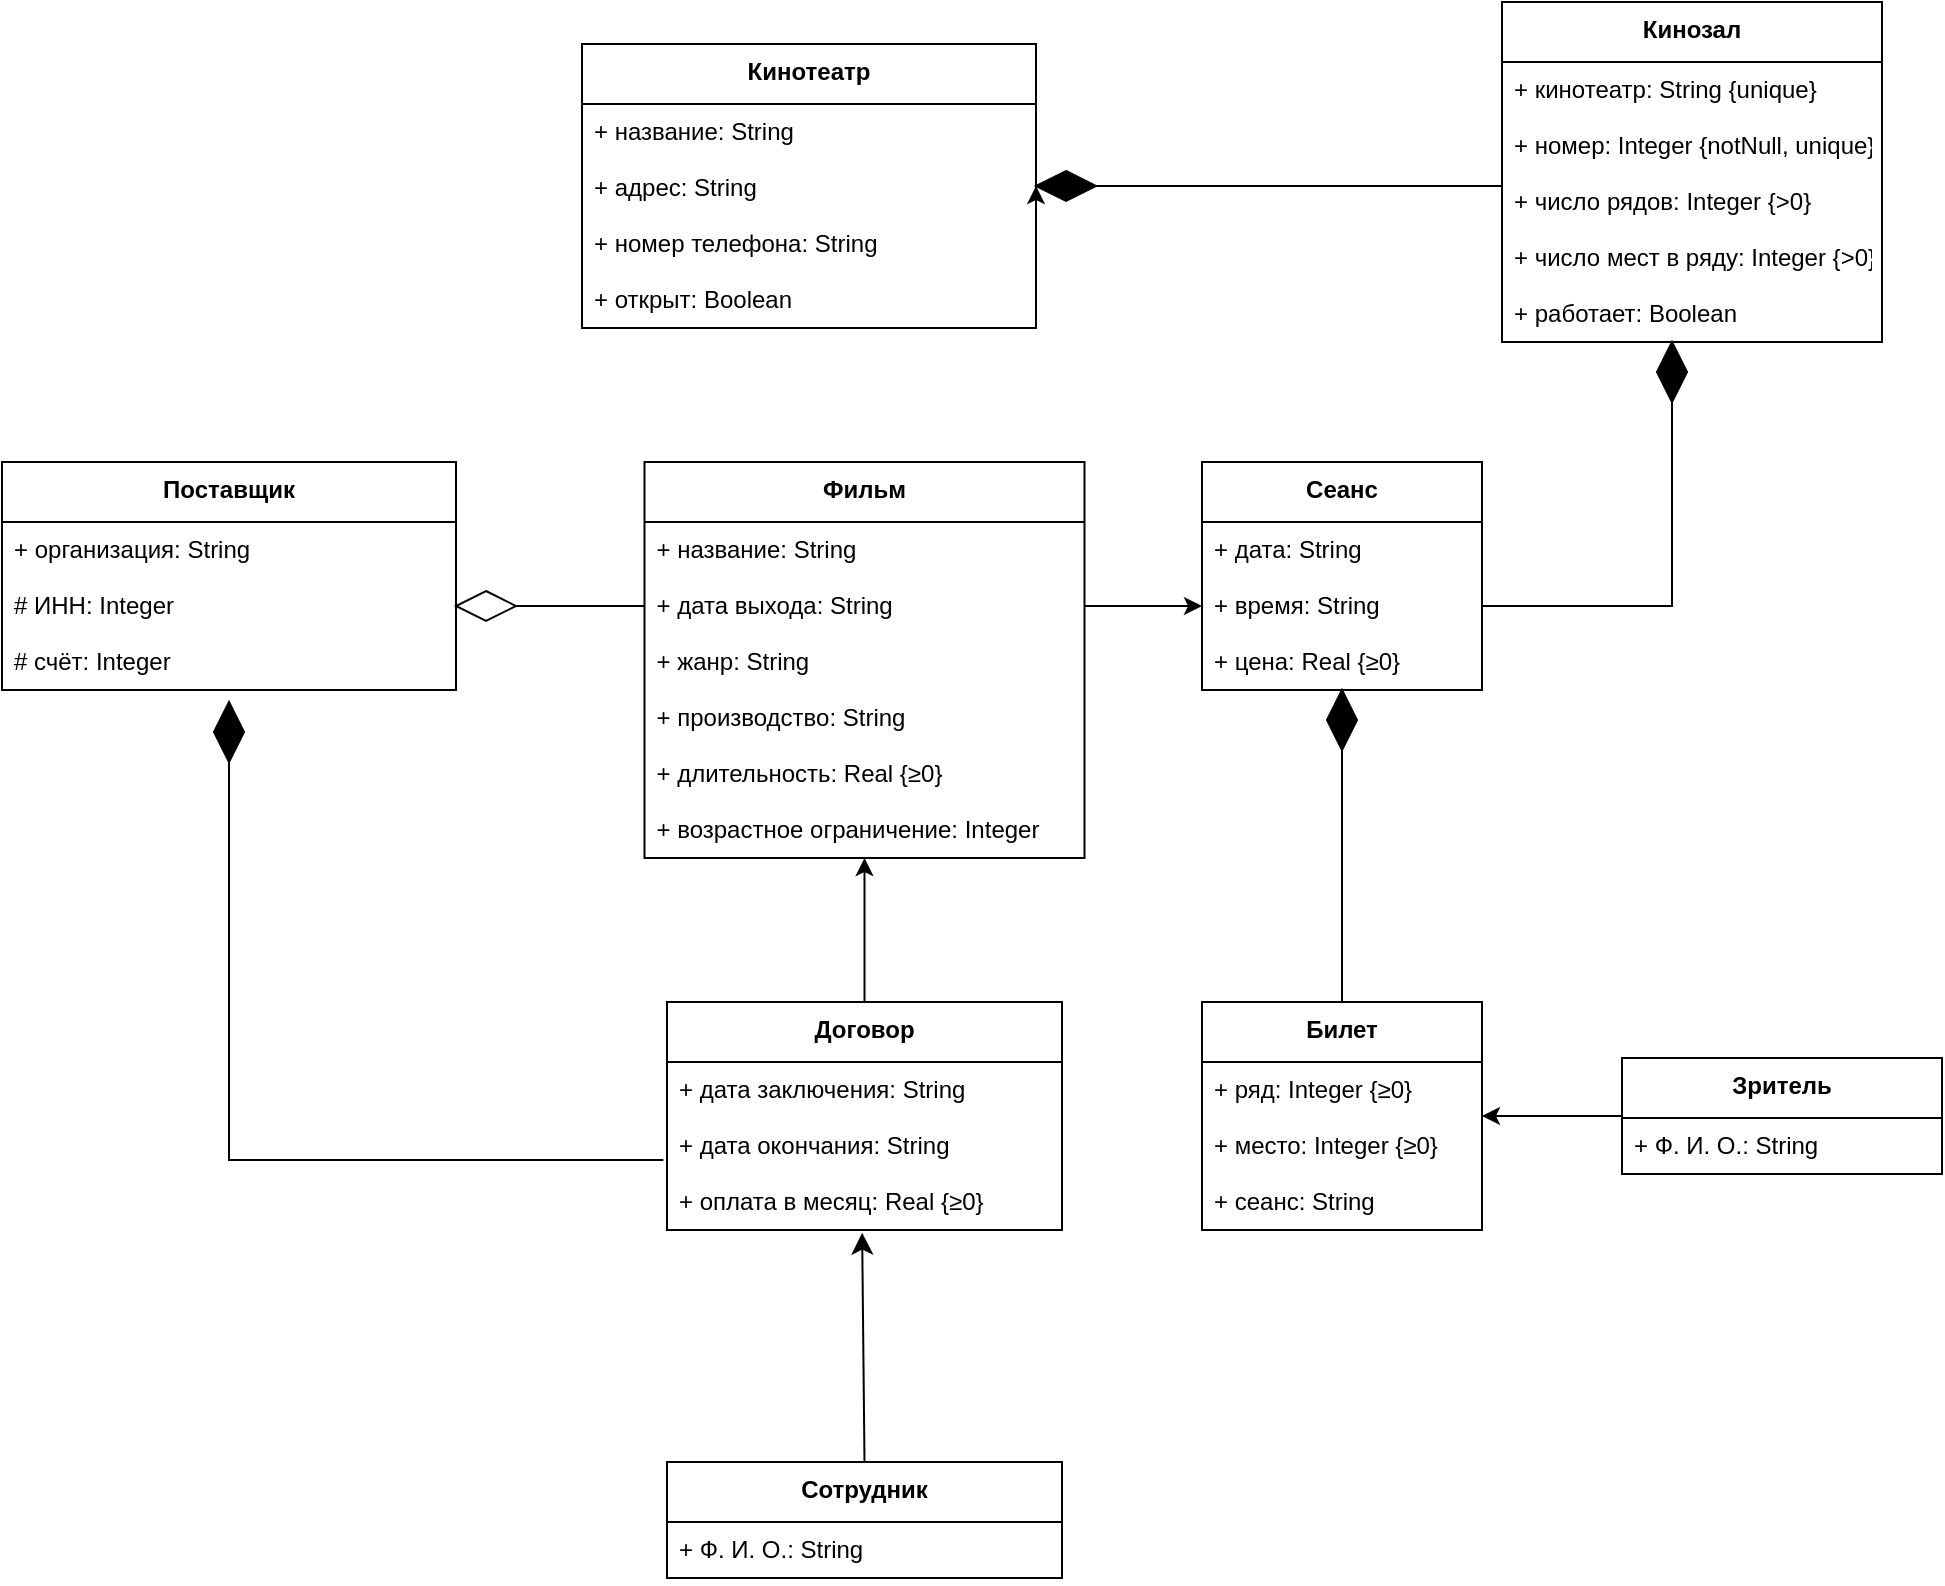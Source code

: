 <mxfile version="24.7.17">
  <diagram name="Страница — 1" id="wiB0xdLLIhYN8P5Gtzej">
    <mxGraphModel dx="1237" dy="730" grid="1" gridSize="10" guides="1" tooltips="1" connect="1" arrows="1" fold="1" page="1" pageScale="1" pageWidth="827" pageHeight="1169" math="0" shadow="0">
      <root>
        <mxCell id="0" />
        <mxCell id="1" parent="0" />
        <mxCell id="2" value="Кинотеатр" style="swimlane;fontStyle=1;align=center;verticalAlign=top;childLayout=stackLayout;horizontal=1;startSize=30;horizontalStack=0;resizeParent=1;resizeParentMax=0;resizeLast=0;collapsible=0;marginBottom=0;" parent="1" vertex="1">
          <mxGeometry x="120" y="81" width="227" height="142" as="geometry" />
        </mxCell>
        <mxCell id="3" value="+ название: String" style="text;strokeColor=none;fillColor=none;align=left;verticalAlign=top;spacingLeft=4;spacingRight=4;overflow=hidden;rotatable=0;points=[[0,0.5],[1,0.5]];portConstraint=eastwest;" parent="2" vertex="1">
          <mxGeometry y="30" width="227" height="28" as="geometry" />
        </mxCell>
        <mxCell id="4" value="+ адрес: String" style="text;strokeColor=none;fillColor=none;align=left;verticalAlign=top;spacingLeft=4;spacingRight=4;overflow=hidden;rotatable=0;points=[[0,0.5],[1,0.5]];portConstraint=eastwest;" parent="2" vertex="1">
          <mxGeometry y="58" width="227" height="28" as="geometry" />
        </mxCell>
        <mxCell id="5" value="+ номер телефона: String" style="text;strokeColor=none;fillColor=none;align=left;verticalAlign=top;spacingLeft=4;spacingRight=4;overflow=hidden;rotatable=0;points=[[0,0.5],[1,0.5]];portConstraint=eastwest;" parent="2" vertex="1">
          <mxGeometry y="86" width="227" height="28" as="geometry" />
        </mxCell>
        <mxCell id="vVGNaH5bN_ZbgL46CGYj-31" value="+ открыт: Boolean" style="text;strokeColor=none;fillColor=none;align=left;verticalAlign=top;spacingLeft=4;spacingRight=4;overflow=hidden;rotatable=0;points=[[0,0.5],[1,0.5]];portConstraint=eastwest;" parent="2" vertex="1">
          <mxGeometry y="114" width="227" height="28" as="geometry" />
        </mxCell>
        <mxCell id="q_-b5fSHFq03yZxw9WrV-7" value="Кинозал" style="swimlane;fontStyle=1;align=center;verticalAlign=top;childLayout=stackLayout;horizontal=1;startSize=30;horizontalStack=0;resizeParent=1;resizeParentMax=0;resizeLast=0;collapsible=0;marginBottom=0;" parent="1" vertex="1">
          <mxGeometry x="580" y="60" width="190" height="170" as="geometry" />
        </mxCell>
        <mxCell id="q_-b5fSHFq03yZxw9WrV-9" value="+ кинотеатр: String {unique}" style="text;strokeColor=none;fillColor=none;align=left;verticalAlign=top;spacingLeft=4;spacingRight=4;overflow=hidden;rotatable=0;points=[[0,0.5],[1,0.5]];portConstraint=eastwest;" parent="q_-b5fSHFq03yZxw9WrV-7" vertex="1">
          <mxGeometry y="30" width="190" height="28" as="geometry" />
        </mxCell>
        <mxCell id="q_-b5fSHFq03yZxw9WrV-8" value="+ номер: Integer {notNull, unique}." style="text;strokeColor=none;fillColor=none;align=left;verticalAlign=top;spacingLeft=4;spacingRight=4;overflow=hidden;rotatable=0;points=[[0,0.5],[1,0.5]];portConstraint=eastwest;" parent="q_-b5fSHFq03yZxw9WrV-7" vertex="1">
          <mxGeometry y="58" width="190" height="28" as="geometry" />
        </mxCell>
        <mxCell id="q_-b5fSHFq03yZxw9WrV-10" value="+ число рядов: Integer {&gt;0}" style="text;strokeColor=none;fillColor=none;align=left;verticalAlign=top;spacingLeft=4;spacingRight=4;overflow=hidden;rotatable=0;points=[[0,0.5],[1,0.5]];portConstraint=eastwest;" parent="q_-b5fSHFq03yZxw9WrV-7" vertex="1">
          <mxGeometry y="86" width="190" height="28" as="geometry" />
        </mxCell>
        <mxCell id="q_-b5fSHFq03yZxw9WrV-18" value="+ число мест в ряду: Integer {&gt;0}" style="text;strokeColor=none;fillColor=none;align=left;verticalAlign=top;spacingLeft=4;spacingRight=4;overflow=hidden;rotatable=0;points=[[0,0.5],[1,0.5]];portConstraint=eastwest;" parent="q_-b5fSHFq03yZxw9WrV-7" vertex="1">
          <mxGeometry y="114" width="190" height="28" as="geometry" />
        </mxCell>
        <mxCell id="vVGNaH5bN_ZbgL46CGYj-28" value="+ работает: Boolean" style="text;strokeColor=none;fillColor=none;align=left;verticalAlign=top;spacingLeft=4;spacingRight=4;overflow=hidden;rotatable=0;points=[[0,0.5],[1,0.5]];portConstraint=eastwest;" parent="q_-b5fSHFq03yZxw9WrV-7" vertex="1">
          <mxGeometry y="142" width="190" height="28" as="geometry" />
        </mxCell>
        <mxCell id="q_-b5fSHFq03yZxw9WrV-12" value="Фильм" style="swimlane;fontStyle=1;align=center;verticalAlign=top;childLayout=stackLayout;horizontal=1;startSize=30;horizontalStack=0;resizeParent=1;resizeParentMax=0;resizeLast=0;collapsible=0;marginBottom=0;" parent="1" vertex="1">
          <mxGeometry x="151.25" y="290" width="220" height="198" as="geometry" />
        </mxCell>
        <mxCell id="q_-b5fSHFq03yZxw9WrV-13" value="+ название: String" style="text;strokeColor=none;fillColor=none;align=left;verticalAlign=top;spacingLeft=4;spacingRight=4;overflow=hidden;rotatable=0;points=[[0,0.5],[1,0.5]];portConstraint=eastwest;" parent="q_-b5fSHFq03yZxw9WrV-12" vertex="1">
          <mxGeometry y="30" width="220" height="28" as="geometry" />
        </mxCell>
        <mxCell id="q_-b5fSHFq03yZxw9WrV-14" value="+ дата выхода: String" style="text;strokeColor=none;fillColor=none;align=left;verticalAlign=top;spacingLeft=4;spacingRight=4;overflow=hidden;rotatable=0;points=[[0,0.5],[1,0.5]];portConstraint=eastwest;" parent="q_-b5fSHFq03yZxw9WrV-12" vertex="1">
          <mxGeometry y="58" width="220" height="28" as="geometry" />
        </mxCell>
        <mxCell id="q_-b5fSHFq03yZxw9WrV-15" value="+ жанр: String" style="text;strokeColor=none;fillColor=none;align=left;verticalAlign=top;spacingLeft=4;spacingRight=4;overflow=hidden;rotatable=0;points=[[0,0.5],[1,0.5]];portConstraint=eastwest;" parent="q_-b5fSHFq03yZxw9WrV-12" vertex="1">
          <mxGeometry y="86" width="220" height="28" as="geometry" />
        </mxCell>
        <mxCell id="vVGNaH5bN_ZbgL46CGYj-25" value="+ производство: String" style="text;strokeColor=none;fillColor=none;align=left;verticalAlign=top;spacingLeft=4;spacingRight=4;overflow=hidden;rotatable=0;points=[[0,0.5],[1,0.5]];portConstraint=eastwest;" parent="q_-b5fSHFq03yZxw9WrV-12" vertex="1">
          <mxGeometry y="114" width="220" height="28" as="geometry" />
        </mxCell>
        <mxCell id="vVGNaH5bN_ZbgL46CGYj-26" value="+ длительность: Real {≥0}" style="text;strokeColor=none;fillColor=none;align=left;verticalAlign=top;spacingLeft=4;spacingRight=4;overflow=hidden;rotatable=0;points=[[0,0.5],[1,0.5]];portConstraint=eastwest;" parent="q_-b5fSHFq03yZxw9WrV-12" vertex="1">
          <mxGeometry y="142" width="220" height="28" as="geometry" />
        </mxCell>
        <mxCell id="yL_lYO62eZ4KJwtUH8HO-12" value="+ возрастное ограничение: Integer" style="text;strokeColor=none;fillColor=none;align=left;verticalAlign=top;spacingLeft=4;spacingRight=4;overflow=hidden;rotatable=0;points=[[0,0.5],[1,0.5]];portConstraint=eastwest;" vertex="1" parent="q_-b5fSHFq03yZxw9WrV-12">
          <mxGeometry y="170" width="220" height="28" as="geometry" />
        </mxCell>
        <mxCell id="q_-b5fSHFq03yZxw9WrV-44" style="edgeStyle=orthogonalEdgeStyle;rounded=0;orthogonalLoop=1;jettySize=auto;html=1;exitX=1;exitY=0.5;exitDx=0;exitDy=0;endArrow=none;endFill=0;" parent="1" source="Hnir3Y5sHZOj_dVIKYjc-41" target="q_-b5fSHFq03yZxw9WrV-31" edge="1">
          <mxGeometry relative="1" as="geometry" />
        </mxCell>
        <mxCell id="q_-b5fSHFq03yZxw9WrV-26" value="Сеанс" style="swimlane;fontStyle=1;align=center;verticalAlign=top;childLayout=stackLayout;horizontal=1;startSize=30;horizontalStack=0;resizeParent=1;resizeParentMax=0;resizeLast=0;collapsible=0;marginBottom=0;" parent="1" vertex="1">
          <mxGeometry x="430" y="290" width="140" height="114" as="geometry" />
        </mxCell>
        <mxCell id="q_-b5fSHFq03yZxw9WrV-27" value="+ дата: String" style="text;strokeColor=none;fillColor=none;align=left;verticalAlign=top;spacingLeft=4;spacingRight=4;overflow=hidden;rotatable=0;points=[[0,0.5],[1,0.5]];portConstraint=eastwest;" parent="q_-b5fSHFq03yZxw9WrV-26" vertex="1">
          <mxGeometry y="30" width="140" height="28" as="geometry" />
        </mxCell>
        <mxCell id="q_-b5fSHFq03yZxw9WrV-28" value="+ время: String" style="text;strokeColor=none;fillColor=none;align=left;verticalAlign=top;spacingLeft=4;spacingRight=4;overflow=hidden;rotatable=0;points=[[0,0.5],[1,0.5]];portConstraint=eastwest;" parent="q_-b5fSHFq03yZxw9WrV-26" vertex="1">
          <mxGeometry y="58" width="140" height="28" as="geometry" />
        </mxCell>
        <mxCell id="q_-b5fSHFq03yZxw9WrV-29" value="+ цена: Real {≥0}&#xa;" style="text;strokeColor=none;fillColor=none;align=left;verticalAlign=top;spacingLeft=4;spacingRight=4;overflow=hidden;rotatable=0;points=[[0,0.5],[1,0.5]];portConstraint=eastwest;" parent="q_-b5fSHFq03yZxw9WrV-26" vertex="1">
          <mxGeometry y="86" width="140" height="28" as="geometry" />
        </mxCell>
        <mxCell id="q_-b5fSHFq03yZxw9WrV-31" value="Билет" style="swimlane;fontStyle=1;align=center;verticalAlign=top;childLayout=stackLayout;horizontal=1;startSize=30;horizontalStack=0;resizeParent=1;resizeParentMax=0;resizeLast=0;collapsible=0;marginBottom=0;" parent="1" vertex="1">
          <mxGeometry x="430" y="560" width="140" height="114" as="geometry" />
        </mxCell>
        <mxCell id="q_-b5fSHFq03yZxw9WrV-33" value="+ ряд: Integer {≥0}" style="text;strokeColor=none;fillColor=none;align=left;verticalAlign=top;spacingLeft=4;spacingRight=4;overflow=hidden;rotatable=0;points=[[0,0.5],[1,0.5]];portConstraint=eastwest;" parent="q_-b5fSHFq03yZxw9WrV-31" vertex="1">
          <mxGeometry y="30" width="140" height="28" as="geometry" />
        </mxCell>
        <mxCell id="q_-b5fSHFq03yZxw9WrV-34" value="+ место: Integer {≥0}" style="text;strokeColor=none;fillColor=none;align=left;verticalAlign=top;spacingLeft=4;spacingRight=4;overflow=hidden;rotatable=0;points=[[0,0.5],[1,0.5]];portConstraint=eastwest;" parent="q_-b5fSHFq03yZxw9WrV-31" vertex="1">
          <mxGeometry y="58" width="140" height="28" as="geometry" />
        </mxCell>
        <mxCell id="yL_lYO62eZ4KJwtUH8HO-10" value="+ сеанс: String" style="text;strokeColor=none;fillColor=none;align=left;verticalAlign=top;spacingLeft=4;spacingRight=4;overflow=hidden;rotatable=0;points=[[0,0.5],[1,0.5]];portConstraint=eastwest;" vertex="1" parent="q_-b5fSHFq03yZxw9WrV-31">
          <mxGeometry y="86" width="140" height="28" as="geometry" />
        </mxCell>
        <mxCell id="q_-b5fSHFq03yZxw9WrV-36" value="Зритель" style="swimlane;fontStyle=1;align=center;verticalAlign=top;childLayout=stackLayout;horizontal=1;startSize=30;horizontalStack=0;resizeParent=1;resizeParentMax=0;resizeLast=0;collapsible=0;marginBottom=0;" parent="1" vertex="1">
          <mxGeometry x="640" y="588" width="160" height="58" as="geometry" />
        </mxCell>
        <mxCell id="q_-b5fSHFq03yZxw9WrV-37" value="+ Ф. И. О.: String" style="text;strokeColor=none;fillColor=none;align=left;verticalAlign=top;spacingLeft=4;spacingRight=4;overflow=hidden;rotatable=0;points=[[0,0.5],[1,0.5]];portConstraint=eastwest;" parent="q_-b5fSHFq03yZxw9WrV-36" vertex="1">
          <mxGeometry y="30" width="160" height="28" as="geometry" />
        </mxCell>
        <mxCell id="q_-b5fSHFq03yZxw9WrV-43" style="edgeStyle=orthogonalEdgeStyle;rounded=0;orthogonalLoop=1;jettySize=auto;html=1;exitX=1;exitY=0.5;exitDx=0;exitDy=0;entryX=1;entryY=0.5;entryDx=0;entryDy=0;endArrow=none;endFill=0;" parent="1" source="q_-b5fSHFq03yZxw9WrV-28" target="Hnir3Y5sHZOj_dVIKYjc-28" edge="1">
          <mxGeometry relative="1" as="geometry" />
        </mxCell>
        <mxCell id="q_-b5fSHFq03yZxw9WrV-46" style="edgeStyle=orthogonalEdgeStyle;rounded=0;orthogonalLoop=1;jettySize=auto;html=1;exitX=1;exitY=0.5;exitDx=0;exitDy=0;entryX=0;entryY=0.5;entryDx=0;entryDy=0;" parent="1" source="q_-b5fSHFq03yZxw9WrV-14" edge="1" target="q_-b5fSHFq03yZxw9WrV-28">
          <mxGeometry relative="1" as="geometry">
            <mxPoint x="370" y="410" as="sourcePoint" />
            <mxPoint x="390" y="370" as="targetPoint" />
          </mxGeometry>
        </mxCell>
        <mxCell id="Hnir3Y5sHZOj_dVIKYjc-6" value="Сотрудник" style="swimlane;fontStyle=1;align=center;verticalAlign=top;childLayout=stackLayout;horizontal=1;startSize=30;horizontalStack=0;resizeParent=1;resizeParentMax=0;resizeLast=0;collapsible=0;marginBottom=0;" parent="1" vertex="1">
          <mxGeometry x="162.5" y="790" width="197.5" height="58" as="geometry" />
        </mxCell>
        <mxCell id="Hnir3Y5sHZOj_dVIKYjc-7" value="+ Ф. И. О.: String" style="text;strokeColor=none;fillColor=none;align=left;verticalAlign=top;spacingLeft=4;spacingRight=4;overflow=hidden;rotatable=0;points=[[0,0.5],[1,0.5]];portConstraint=eastwest;" parent="Hnir3Y5sHZOj_dVIKYjc-6" vertex="1">
          <mxGeometry y="30" width="197.5" height="28" as="geometry" />
        </mxCell>
        <mxCell id="Hnir3Y5sHZOj_dVIKYjc-11" value="Договор" style="swimlane;fontStyle=1;align=center;verticalAlign=top;childLayout=stackLayout;horizontal=1;startSize=30;horizontalStack=0;resizeParent=1;resizeParentMax=0;resizeLast=0;collapsible=0;marginBottom=0;" parent="1" vertex="1">
          <mxGeometry x="162.5" y="560" width="197.5" height="114" as="geometry" />
        </mxCell>
        <mxCell id="Hnir3Y5sHZOj_dVIKYjc-12" value="+ дата заключения: String" style="text;strokeColor=none;fillColor=none;align=left;verticalAlign=top;spacingLeft=4;spacingRight=4;overflow=hidden;rotatable=0;points=[[0,0.5],[1,0.5]];portConstraint=eastwest;" parent="Hnir3Y5sHZOj_dVIKYjc-11" vertex="1">
          <mxGeometry y="30" width="197.5" height="28" as="geometry" />
        </mxCell>
        <mxCell id="Hnir3Y5sHZOj_dVIKYjc-13" value="+ дата окончания: String" style="text;strokeColor=none;fillColor=none;align=left;verticalAlign=top;spacingLeft=4;spacingRight=4;overflow=hidden;rotatable=0;points=[[0,0.5],[1,0.5]];portConstraint=eastwest;" parent="Hnir3Y5sHZOj_dVIKYjc-11" vertex="1">
          <mxGeometry y="58" width="197.5" height="28" as="geometry" />
        </mxCell>
        <mxCell id="Hnir3Y5sHZOj_dVIKYjc-14" value="+ оплата в месяц: Real {≥0}" style="text;strokeColor=none;fillColor=none;align=left;verticalAlign=top;spacingLeft=4;spacingRight=4;overflow=hidden;rotatable=0;points=[[0,0.5],[1,0.5]];portConstraint=eastwest;" parent="Hnir3Y5sHZOj_dVIKYjc-11" vertex="1">
          <mxGeometry y="86" width="197.5" height="28" as="geometry" />
        </mxCell>
        <mxCell id="Hnir3Y5sHZOj_dVIKYjc-16" value="Поставщик" style="swimlane;fontStyle=1;align=center;verticalAlign=top;childLayout=stackLayout;horizontal=1;startSize=30;horizontalStack=0;resizeParent=1;resizeParentMax=0;resizeLast=0;collapsible=0;marginBottom=0;" parent="1" vertex="1">
          <mxGeometry x="-170" y="290" width="227" height="114" as="geometry" />
        </mxCell>
        <mxCell id="Hnir3Y5sHZOj_dVIKYjc-17" value="+ организация: String" style="text;strokeColor=none;fillColor=none;align=left;verticalAlign=top;spacingLeft=4;spacingRight=4;overflow=hidden;rotatable=0;points=[[0,0.5],[1,0.5]];portConstraint=eastwest;" parent="Hnir3Y5sHZOj_dVIKYjc-16" vertex="1">
          <mxGeometry y="30" width="227" height="28" as="geometry" />
        </mxCell>
        <mxCell id="Hnir3Y5sHZOj_dVIKYjc-18" value="# ИНН: Integer" style="text;strokeColor=none;fillColor=none;align=left;verticalAlign=top;spacingLeft=4;spacingRight=4;overflow=hidden;rotatable=0;points=[[0,0.5],[1,0.5]];portConstraint=eastwest;" parent="Hnir3Y5sHZOj_dVIKYjc-16" vertex="1">
          <mxGeometry y="58" width="227" height="28" as="geometry" />
        </mxCell>
        <mxCell id="Hnir3Y5sHZOj_dVIKYjc-19" value="# счёт: Integer" style="text;strokeColor=none;fillColor=none;align=left;verticalAlign=top;spacingLeft=4;spacingRight=4;overflow=hidden;rotatable=0;points=[[0,0.5],[1,0.5]];portConstraint=eastwest;" parent="Hnir3Y5sHZOj_dVIKYjc-16" vertex="1">
          <mxGeometry y="86" width="227" height="28" as="geometry" />
        </mxCell>
        <mxCell id="Hnir3Y5sHZOj_dVIKYjc-24" value="" style="edgeStyle=orthogonalEdgeStyle;rounded=0;orthogonalLoop=1;jettySize=auto;html=1;exitX=1;exitY=0.5;exitDx=0;exitDy=0;entryX=0;entryY=0.5;entryDx=0;entryDy=0;" parent="1" source="4" target="Hnir3Y5sHZOj_dVIKYjc-23" edge="1">
          <mxGeometry relative="1" as="geometry">
            <mxPoint x="580" y="152" as="targetPoint" />
            <mxPoint x="347" y="152" as="sourcePoint" />
          </mxGeometry>
        </mxCell>
        <mxCell id="Hnir3Y5sHZOj_dVIKYjc-23" value="" style="rhombus;whiteSpace=wrap;html=1;gradientColor=none;fillStyle=auto;fillColor=#000000;" parent="1" vertex="1">
          <mxGeometry x="347" y="144.5" width="30" height="15" as="geometry" />
        </mxCell>
        <mxCell id="Hnir3Y5sHZOj_dVIKYjc-28" value="" style="rhombus;whiteSpace=wrap;html=1;gradientColor=none;fillStyle=auto;fillColor=#000000;direction=south;" parent="1" vertex="1">
          <mxGeometry x="657.5" y="230" width="15" height="30" as="geometry" />
        </mxCell>
        <mxCell id="Hnir3Y5sHZOj_dVIKYjc-37" value="" style="endArrow=classic;html=1;rounded=0;entryX=0.5;entryY=1;entryDx=0;entryDy=0;exitX=0.5;exitY=0;exitDx=0;exitDy=0;" parent="1" source="Hnir3Y5sHZOj_dVIKYjc-11" target="q_-b5fSHFq03yZxw9WrV-12" edge="1">
          <mxGeometry width="50" height="50" relative="1" as="geometry">
            <mxPoint x="290" y="530" as="sourcePoint" />
            <mxPoint x="270" y="520" as="targetPoint" />
          </mxGeometry>
        </mxCell>
        <mxCell id="Hnir3Y5sHZOj_dVIKYjc-38" style="edgeStyle=orthogonalEdgeStyle;rounded=0;orthogonalLoop=1;jettySize=auto;html=1;exitX=1;exitY=0.5;exitDx=0;exitDy=0;entryX=0;entryY=0.5;entryDx=0;entryDy=0;endArrow=none;endFill=0;" parent="1" source="Hnir3Y5sHZOj_dVIKYjc-39" target="q_-b5fSHFq03yZxw9WrV-14" edge="1">
          <mxGeometry relative="1" as="geometry">
            <mxPoint x="255" y="457.5" as="targetPoint" />
          </mxGeometry>
        </mxCell>
        <mxCell id="Hnir3Y5sHZOj_dVIKYjc-39" value="" style="rhombus;whiteSpace=wrap;html=1;gradientColor=none;fillStyle=auto;fillColor=#FFFFFF;" parent="1" vertex="1">
          <mxGeometry x="57" y="354.5" width="30" height="15" as="geometry" />
        </mxCell>
        <mxCell id="Hnir3Y5sHZOj_dVIKYjc-41" value="" style="rhombus;whiteSpace=wrap;html=1;gradientColor=none;fillStyle=auto;fillColor=#000000;direction=south;" parent="1" vertex="1">
          <mxGeometry x="492.5" y="404" width="15" height="30" as="geometry" />
        </mxCell>
        <mxCell id="vVGNaH5bN_ZbgL46CGYj-6" style="edgeStyle=orthogonalEdgeStyle;rounded=0;orthogonalLoop=1;jettySize=auto;html=1;exitX=1;exitY=0.5;exitDx=0;exitDy=0;entryX=-0.009;entryY=0.75;entryDx=0;entryDy=0;endArrow=none;endFill=0;entryPerimeter=0;" parent="1" source="vVGNaH5bN_ZbgL46CGYj-7" target="Hnir3Y5sHZOj_dVIKYjc-13" edge="1">
          <mxGeometry relative="1" as="geometry">
            <mxPoint x="93" y="507.5" as="targetPoint" />
          </mxGeometry>
        </mxCell>
        <mxCell id="vVGNaH5bN_ZbgL46CGYj-7" value="" style="rhombus;whiteSpace=wrap;html=1;gradientColor=none;fillStyle=auto;fillColor=#000000;direction=south;" parent="1" vertex="1">
          <mxGeometry x="-64" y="410" width="15" height="30" as="geometry" />
        </mxCell>
        <mxCell id="vVGNaH5bN_ZbgL46CGYj-30" style="edgeStyle=orthogonalEdgeStyle;rounded=0;orthogonalLoop=1;jettySize=auto;html=1;exitX=1;exitY=0.5;exitDx=0;exitDy=0;endArrow=none;endFill=0;" parent="1" source="Hnir3Y5sHZOj_dVIKYjc-23" target="q_-b5fSHFq03yZxw9WrV-7" edge="1">
          <mxGeometry relative="1" as="geometry">
            <mxPoint x="380" y="173" as="sourcePoint" />
            <mxPoint x="475" y="90" as="targetPoint" />
            <Array as="points">
              <mxPoint x="530" y="152" />
              <mxPoint x="530" y="152" />
            </Array>
          </mxGeometry>
        </mxCell>
        <mxCell id="vVGNaH5bN_ZbgL46CGYj-35" value="" style="endArrow=classic;html=1;rounded=0;entryX=1;entryY=0.5;entryDx=0;entryDy=0;exitX=0;exitY=0.5;exitDx=0;exitDy=0;" parent="1" source="q_-b5fSHFq03yZxw9WrV-36" target="q_-b5fSHFq03yZxw9WrV-31" edge="1">
          <mxGeometry width="50" height="50" relative="1" as="geometry">
            <mxPoint x="620" y="610" as="sourcePoint" />
            <mxPoint x="400" y="500" as="targetPoint" />
          </mxGeometry>
        </mxCell>
        <mxCell id="yL_lYO62eZ4KJwtUH8HO-6" style="edgeStyle=none;curved=1;rounded=0;orthogonalLoop=1;jettySize=auto;html=1;exitX=0.5;exitY=0;exitDx=0;exitDy=0;entryX=0.494;entryY=1.048;entryDx=0;entryDy=0;entryPerimeter=0;fontSize=12;startSize=8;endSize=8;" edge="1" parent="1" source="Hnir3Y5sHZOj_dVIKYjc-6" target="Hnir3Y5sHZOj_dVIKYjc-14">
          <mxGeometry relative="1" as="geometry" />
        </mxCell>
      </root>
    </mxGraphModel>
  </diagram>
</mxfile>
